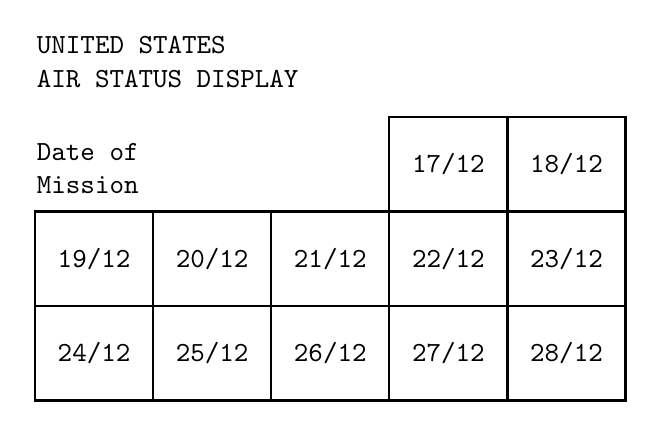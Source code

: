 \begin{tikzpicture}
    \node[anchor=west, align=left] at (-0.1, 0.7) {%
        \ttfamily\textbf{UNITED STATES} \\
        \ttfamily \textbf{AIR STATUS DISPLAY}%
    };

    \node[anchor=west, align=left] at (-0.1, -0.65) {%
        \ttfamily\textbf{Date of} \\
        \ttfamily\textbf{Mission}%
    };

    % Define box size
    \def\boxwidth{1.5}
    \def\boxheight{1.2}

    \foreach \x [count=\i] in {17, 18} {
        \pgfmathsetmacro\xpos{\i + 2}
        \draw[thick] (\xpos*\boxwidth, 0) rectangle (\xpos*\boxwidth + \boxwidth, -\boxheight);
        \node at (\xpos*\boxwidth + 0.75, -0.6) {\ttfamily \textbf{\x/12}};
    }

    % Second row (middle row)
    \foreach \x [count=\i] in {19, 20, 21, 22, 23} {
        \pgfmathsetmacro\xpos{\i - 1}
        \draw[thick] (\xpos*\boxwidth, -\boxheight) rectangle (\xpos*\boxwidth + \boxwidth, -2*\boxheight);
        \node at (\xpos*\boxwidth + 0.75, -1.8) {\ttfamily \textbf{\x/12}};
    }

    % Third row (bottom row)
    \foreach \x [count=\i] in {24, 25, 26, 27, 28} {
        \pgfmathsetmacro\xpos{\i - 1}
        \draw[thick] (\xpos*\boxwidth, -2*\boxheight) rectangle (\xpos*\boxwidth + \boxwidth, -3*\boxheight);
        \node at (\xpos*\boxwidth + 0.75, -3.0) {\ttfamily \textbf{\x/12}};
    }

\end{tikzpicture}
